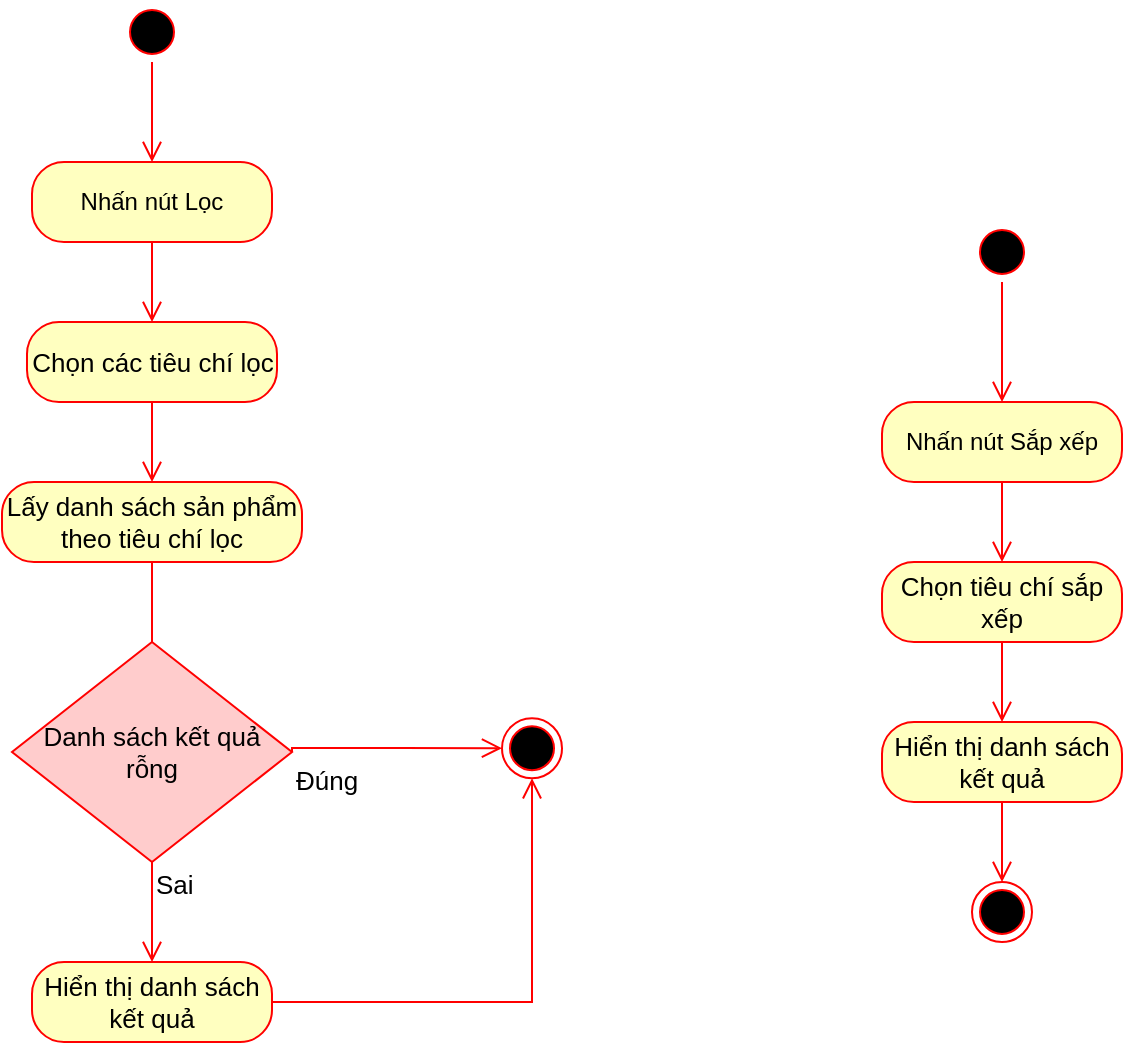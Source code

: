 <mxfile version="15.7.3" type="device"><diagram id="OeVt5YYVBz2Vs6OAFoCc" name="Page-1"><mxGraphModel dx="1278" dy="641" grid="1" gridSize="10" guides="1" tooltips="1" connect="1" arrows="1" fold="1" page="1" pageScale="1" pageWidth="850" pageHeight="1100" math="0" shadow="0"><root><mxCell id="0"/><mxCell id="1" parent="0"/><mxCell id="JkZgqEr4G2n_DoAbiH9s-1" value="" style="ellipse;html=1;shape=startState;fillColor=#000000;strokeColor=#ff0000;fontSize=13;" parent="1" vertex="1"><mxGeometry x="280" y="80" width="30" height="30" as="geometry"/></mxCell><mxCell id="JkZgqEr4G2n_DoAbiH9s-2" value="" style="edgeStyle=orthogonalEdgeStyle;html=1;verticalAlign=bottom;endArrow=open;endSize=8;strokeColor=#ff0000;rounded=0;entryX=0.5;entryY=0;entryDx=0;entryDy=0;exitX=0.5;exitY=1;exitDx=0;exitDy=0;fontSize=13;" parent="1" source="JkZgqEr4G2n_DoAbiH9s-1" target="j4bWVQCcHzpew8D06dnY-1" edge="1"><mxGeometry relative="1" as="geometry"><mxPoint x="295" y="250" as="targetPoint"/></mxGeometry></mxCell><mxCell id="JkZgqEr4G2n_DoAbiH9s-3" value="Chọn các tiêu chí lọc" style="rounded=1;whiteSpace=wrap;html=1;arcSize=40;fontColor=#000000;fillColor=#ffffc0;strokeColor=#ff0000;fontSize=13;" parent="1" vertex="1"><mxGeometry x="232.5" y="240" width="125" height="40" as="geometry"/></mxCell><mxCell id="JkZgqEr4G2n_DoAbiH9s-4" value="" style="edgeStyle=orthogonalEdgeStyle;html=1;verticalAlign=bottom;endArrow=open;endSize=8;strokeColor=#ff0000;rounded=0;entryX=0.5;entryY=0;entryDx=0;entryDy=0;exitX=0.5;exitY=1;exitDx=0;exitDy=0;fontSize=13;" parent="1" source="JkZgqEr4G2n_DoAbiH9s-3" target="JkZgqEr4G2n_DoAbiH9s-5" edge="1"><mxGeometry relative="1" as="geometry"><mxPoint x="420" y="380" as="targetPoint"/></mxGeometry></mxCell><mxCell id="JkZgqEr4G2n_DoAbiH9s-5" value="Lấy danh sách sản phẩm theo tiêu chí lọc" style="rounded=1;whiteSpace=wrap;html=1;arcSize=40;fontColor=#000000;fillColor=#ffffc0;strokeColor=#ff0000;fontSize=13;" parent="1" vertex="1"><mxGeometry x="220" y="320" width="150" height="40" as="geometry"/></mxCell><mxCell id="JkZgqEr4G2n_DoAbiH9s-6" value="" style="edgeStyle=orthogonalEdgeStyle;html=1;verticalAlign=bottom;endArrow=open;endSize=8;strokeColor=#ff0000;rounded=0;entryX=0.5;entryY=0;entryDx=0;entryDy=0;exitX=0.5;exitY=1;exitDx=0;exitDy=0;fontSize=13;" parent="1" source="JkZgqEr4G2n_DoAbiH9s-5" target="JkZgqEr4G2n_DoAbiH9s-7" edge="1"><mxGeometry relative="1" as="geometry"><mxPoint x="180" y="480" as="targetPoint"/><mxPoint x="680" y="200" as="sourcePoint"/><Array as="points"><mxPoint x="295" y="410"/><mxPoint x="295" y="410"/></Array></mxGeometry></mxCell><mxCell id="JkZgqEr4G2n_DoAbiH9s-7" value="Danh sách kết quả rỗng" style="rhombus;whiteSpace=wrap;html=1;fillColor=#FFCCCC;strokeColor=#ff0000;fontSize=13;" parent="1" vertex="1"><mxGeometry x="225" y="400" width="140" height="110" as="geometry"/></mxCell><mxCell id="JkZgqEr4G2n_DoAbiH9s-8" value="Sai" style="edgeStyle=orthogonalEdgeStyle;html=1;align=left;verticalAlign=bottom;endArrow=open;endSize=8;strokeColor=#ff0000;rounded=0;entryX=0.5;entryY=0;entryDx=0;entryDy=0;exitX=0.5;exitY=1;exitDx=0;exitDy=0;fontSize=13;" parent="1" source="JkZgqEr4G2n_DoAbiH9s-7" target="JkZgqEr4G2n_DoAbiH9s-13" edge="1"><mxGeometry x="-0.116" relative="1" as="geometry"><mxPoint x="550" y="440" as="targetPoint"/><mxPoint x="550" y="600" as="sourcePoint"/><Array as="points"><mxPoint x="295" y="530"/><mxPoint x="295" y="530"/></Array><mxPoint as="offset"/></mxGeometry></mxCell><mxCell id="JkZgqEr4G2n_DoAbiH9s-9" value="Đúng" style="edgeStyle=orthogonalEdgeStyle;html=1;align=left;verticalAlign=top;endArrow=open;endSize=8;strokeColor=#ff0000;rounded=0;exitX=1;exitY=0.5;exitDx=0;exitDy=0;entryX=0;entryY=0.5;entryDx=0;entryDy=0;fontSize=13;" parent="1" source="JkZgqEr4G2n_DoAbiH9s-7" target="JkZgqEr4G2n_DoAbiH9s-10" edge="1"><mxGeometry x="-1" relative="1" as="geometry"><mxPoint x="530" y="520" as="targetPoint"/><Array as="points"><mxPoint x="420" y="453"/><mxPoint x="420" y="453"/></Array></mxGeometry></mxCell><mxCell id="JkZgqEr4G2n_DoAbiH9s-10" value="" style="ellipse;html=1;shape=endState;fillColor=#000000;strokeColor=#ff0000;fontSize=13;" parent="1" vertex="1"><mxGeometry x="470" y="438.12" width="30" height="30" as="geometry"/></mxCell><mxCell id="JkZgqEr4G2n_DoAbiH9s-13" value="Hiển thị danh sách kết quả" style="rounded=1;whiteSpace=wrap;html=1;arcSize=40;fontColor=#000000;fillColor=#ffffc0;strokeColor=#ff0000;fontSize=13;" parent="1" vertex="1"><mxGeometry x="235" y="560" width="120" height="40" as="geometry"/></mxCell><mxCell id="JkZgqEr4G2n_DoAbiH9s-14" value="" style="edgeStyle=orthogonalEdgeStyle;html=1;verticalAlign=bottom;endArrow=open;endSize=8;strokeColor=#ff0000;rounded=0;exitX=1;exitY=0.5;exitDx=0;exitDy=0;entryX=0.5;entryY=1;entryDx=0;entryDy=0;fontSize=13;" parent="1" source="JkZgqEr4G2n_DoAbiH9s-13" target="JkZgqEr4G2n_DoAbiH9s-10" edge="1"><mxGeometry relative="1" as="geometry"><mxPoint x="470" y="580" as="targetPoint"/></mxGeometry></mxCell><mxCell id="mt9e7KcqTz3tteHUOfaL-1" value="" style="ellipse;html=1;shape=startState;fillColor=#000000;strokeColor=#ff0000;fontSize=13;" parent="1" vertex="1"><mxGeometry x="705" y="190" width="30" height="30" as="geometry"/></mxCell><mxCell id="mt9e7KcqTz3tteHUOfaL-2" value="" style="edgeStyle=orthogonalEdgeStyle;html=1;verticalAlign=bottom;endArrow=open;endSize=8;strokeColor=#ff0000;rounded=0;entryX=0.5;entryY=0;entryDx=0;entryDy=0;fontSize=13;" parent="1" source="mt9e7KcqTz3tteHUOfaL-1" target="j4bWVQCcHzpew8D06dnY-3" edge="1"><mxGeometry relative="1" as="geometry"><mxPoint x="720" y="380" as="targetPoint"/></mxGeometry></mxCell><mxCell id="mt9e7KcqTz3tteHUOfaL-3" value="Chọn tiêu chí sắp xếp" style="rounded=1;whiteSpace=wrap;html=1;arcSize=40;fontColor=#000000;fillColor=#ffffc0;strokeColor=#ff0000;fontSize=13;" parent="1" vertex="1"><mxGeometry x="660" y="360" width="120" height="40" as="geometry"/></mxCell><mxCell id="mt9e7KcqTz3tteHUOfaL-4" value="" style="edgeStyle=orthogonalEdgeStyle;html=1;verticalAlign=bottom;endArrow=open;endSize=8;strokeColor=#ff0000;rounded=0;entryX=0.5;entryY=0;entryDx=0;entryDy=0;fontSize=13;" parent="1" source="mt9e7KcqTz3tteHUOfaL-3" target="mt9e7KcqTz3tteHUOfaL-5" edge="1"><mxGeometry relative="1" as="geometry"><mxPoint x="535" y="440" as="targetPoint"/></mxGeometry></mxCell><mxCell id="mt9e7KcqTz3tteHUOfaL-5" value="Hiển thị danh sách kết quả" style="rounded=1;whiteSpace=wrap;html=1;arcSize=40;fontColor=#000000;fillColor=#ffffc0;strokeColor=#ff0000;fontSize=13;" parent="1" vertex="1"><mxGeometry x="660" y="440" width="120" height="40" as="geometry"/></mxCell><mxCell id="mt9e7KcqTz3tteHUOfaL-6" value="" style="edgeStyle=orthogonalEdgeStyle;html=1;verticalAlign=bottom;endArrow=open;endSize=8;strokeColor=#ff0000;rounded=0;entryX=0.5;entryY=0;entryDx=0;entryDy=0;fontSize=13;" parent="1" source="mt9e7KcqTz3tteHUOfaL-5" target="mt9e7KcqTz3tteHUOfaL-7" edge="1"><mxGeometry relative="1" as="geometry"><mxPoint x="665" y="520" as="targetPoint"/></mxGeometry></mxCell><mxCell id="mt9e7KcqTz3tteHUOfaL-7" value="" style="ellipse;html=1;shape=endState;fillColor=#000000;strokeColor=#ff0000;fontSize=13;" parent="1" vertex="1"><mxGeometry x="705" y="520" width="30" height="30" as="geometry"/></mxCell><mxCell id="j4bWVQCcHzpew8D06dnY-1" value="Nhấn nút Lọc" style="rounded=1;whiteSpace=wrap;html=1;arcSize=40;fontColor=#000000;fillColor=#ffffc0;strokeColor=#ff0000;" vertex="1" parent="1"><mxGeometry x="235" y="160" width="120" height="40" as="geometry"/></mxCell><mxCell id="j4bWVQCcHzpew8D06dnY-2" value="" style="edgeStyle=orthogonalEdgeStyle;html=1;verticalAlign=bottom;endArrow=open;endSize=8;strokeColor=#ff0000;rounded=0;entryX=0.5;entryY=0;entryDx=0;entryDy=0;" edge="1" source="j4bWVQCcHzpew8D06dnY-1" parent="1" target="JkZgqEr4G2n_DoAbiH9s-3"><mxGeometry relative="1" as="geometry"><mxPoint x="460" y="340" as="targetPoint"/></mxGeometry></mxCell><mxCell id="j4bWVQCcHzpew8D06dnY-3" value="Nhấn nút Sắp xếp" style="rounded=1;whiteSpace=wrap;html=1;arcSize=40;fontColor=#000000;fillColor=#ffffc0;strokeColor=#ff0000;" vertex="1" parent="1"><mxGeometry x="660" y="280" width="120" height="40" as="geometry"/></mxCell><mxCell id="j4bWVQCcHzpew8D06dnY-4" value="" style="edgeStyle=orthogonalEdgeStyle;html=1;verticalAlign=bottom;endArrow=open;endSize=8;strokeColor=#ff0000;rounded=0;entryX=0.5;entryY=0;entryDx=0;entryDy=0;" edge="1" source="j4bWVQCcHzpew8D06dnY-3" parent="1" target="mt9e7KcqTz3tteHUOfaL-3"><mxGeometry relative="1" as="geometry"><mxPoint x="570" y="450" as="targetPoint"/></mxGeometry></mxCell></root></mxGraphModel></diagram></mxfile>